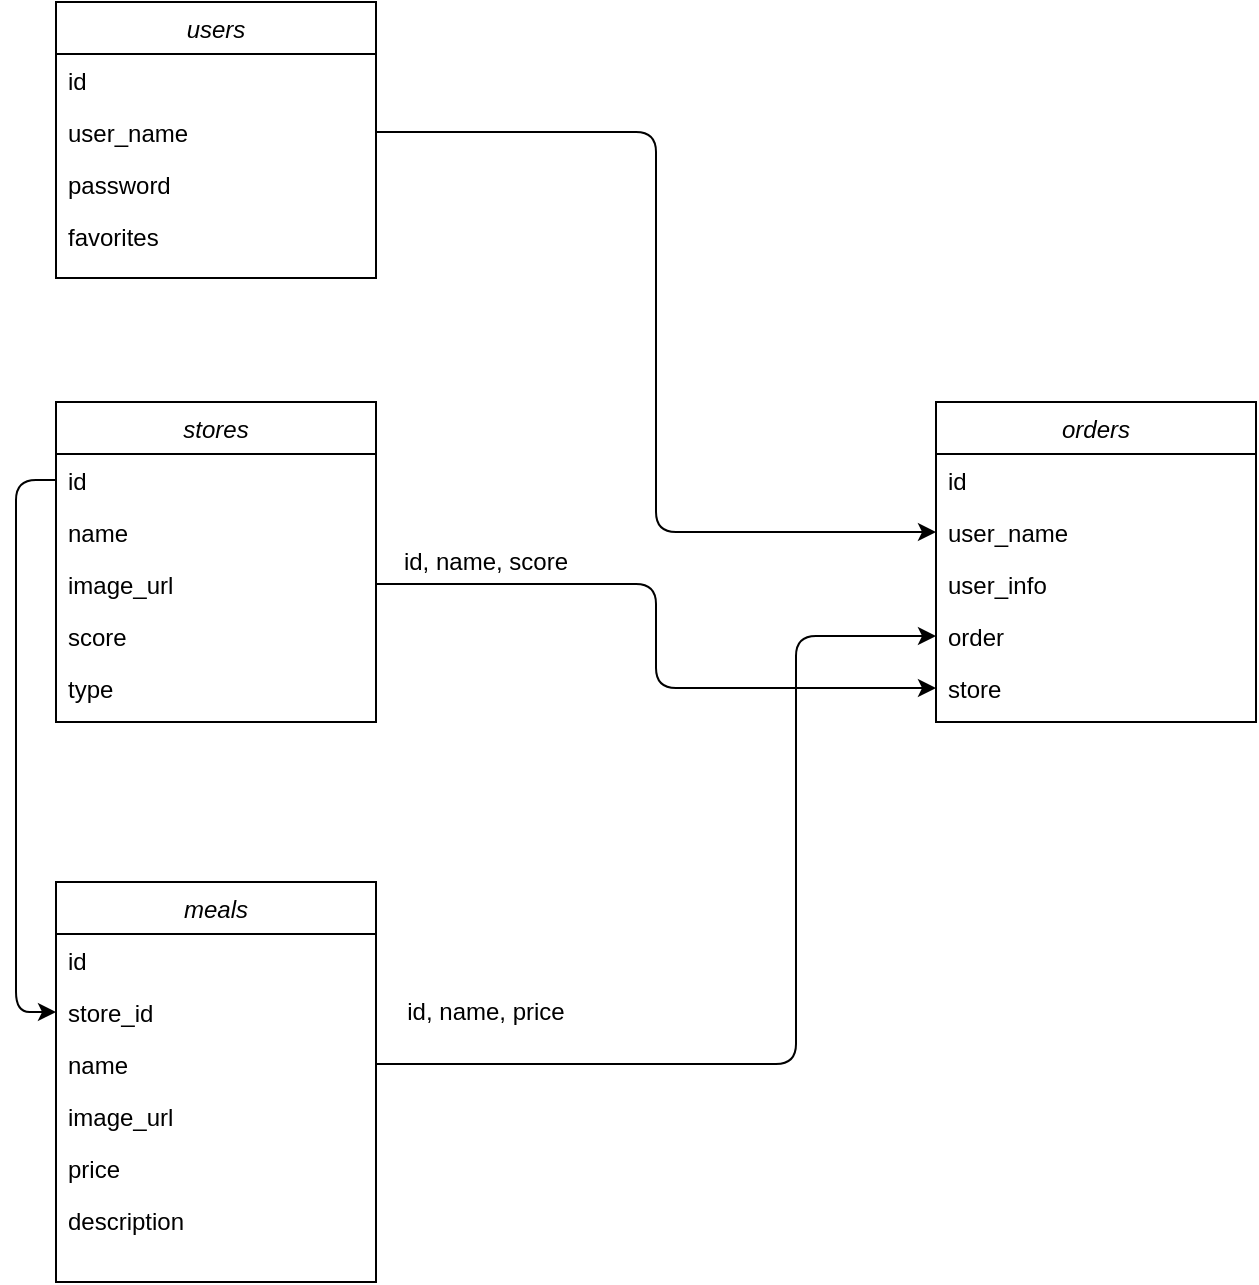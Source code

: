 <mxfile version="15.8.6" type="github">
  <diagram id="C5RBs43oDa-KdzZeNtuy" name="Page-1">
    <mxGraphModel dx="1209" dy="781" grid="1" gridSize="10" guides="1" tooltips="1" connect="1" arrows="1" fold="1" page="1" pageScale="1" pageWidth="827" pageHeight="1169" math="0" shadow="0">
      <root>
        <mxCell id="WIyWlLk6GJQsqaUBKTNV-0" />
        <mxCell id="WIyWlLk6GJQsqaUBKTNV-1" parent="WIyWlLk6GJQsqaUBKTNV-0" />
        <mxCell id="zkfFHV4jXpPFQw0GAbJ--0" value="users" style="swimlane;fontStyle=2;align=center;verticalAlign=top;childLayout=stackLayout;horizontal=1;startSize=26;horizontalStack=0;resizeParent=1;resizeLast=0;collapsible=1;marginBottom=0;shadow=0;strokeWidth=1;rounded=0;" parent="WIyWlLk6GJQsqaUBKTNV-1" vertex="1">
          <mxGeometry x="120" y="120" width="160" height="138" as="geometry">
            <mxRectangle x="230" y="140" width="160" height="26" as="alternateBounds" />
          </mxGeometry>
        </mxCell>
        <mxCell id="zkfFHV4jXpPFQw0GAbJ--1" value="id" style="text;align=left;verticalAlign=top;spacingLeft=4;spacingRight=4;overflow=hidden;rotatable=0;points=[[0,0.5],[1,0.5]];portConstraint=eastwest;rounded=0;" parent="zkfFHV4jXpPFQw0GAbJ--0" vertex="1">
          <mxGeometry y="26" width="160" height="26" as="geometry" />
        </mxCell>
        <mxCell id="zkfFHV4jXpPFQw0GAbJ--2" value="user_name" style="text;align=left;verticalAlign=top;spacingLeft=4;spacingRight=4;overflow=hidden;rotatable=0;points=[[0,0.5],[1,0.5]];portConstraint=eastwest;shadow=0;html=0;rounded=0;" parent="zkfFHV4jXpPFQw0GAbJ--0" vertex="1">
          <mxGeometry y="52" width="160" height="26" as="geometry" />
        </mxCell>
        <mxCell id="zkfFHV4jXpPFQw0GAbJ--3" value="password" style="text;align=left;verticalAlign=top;spacingLeft=4;spacingRight=4;overflow=hidden;rotatable=0;points=[[0,0.5],[1,0.5]];portConstraint=eastwest;shadow=0;html=0;rounded=0;" parent="zkfFHV4jXpPFQw0GAbJ--0" vertex="1">
          <mxGeometry y="78" width="160" height="26" as="geometry" />
        </mxCell>
        <mxCell id="zkfFHV4jXpPFQw0GAbJ--5" value="favorites" style="text;align=left;verticalAlign=top;spacingLeft=4;spacingRight=4;overflow=hidden;rotatable=0;points=[[0,0.5],[1,0.5]];portConstraint=eastwest;rounded=0;" parent="zkfFHV4jXpPFQw0GAbJ--0" vertex="1">
          <mxGeometry y="104" width="160" height="26" as="geometry" />
        </mxCell>
        <mxCell id="X_UxUO8SBArDnKzHvyKM-0" value="orders" style="swimlane;fontStyle=2;align=center;verticalAlign=top;childLayout=stackLayout;horizontal=1;startSize=26;horizontalStack=0;resizeParent=1;resizeLast=0;collapsible=1;marginBottom=0;shadow=0;strokeWidth=1;rounded=0;" vertex="1" parent="WIyWlLk6GJQsqaUBKTNV-1">
          <mxGeometry x="560" y="320" width="160" height="160" as="geometry">
            <mxRectangle x="230" y="140" width="160" height="26" as="alternateBounds" />
          </mxGeometry>
        </mxCell>
        <mxCell id="X_UxUO8SBArDnKzHvyKM-1" value="id" style="text;align=left;verticalAlign=top;spacingLeft=4;spacingRight=4;overflow=hidden;rotatable=0;points=[[0,0.5],[1,0.5]];portConstraint=eastwest;rounded=0;" vertex="1" parent="X_UxUO8SBArDnKzHvyKM-0">
          <mxGeometry y="26" width="160" height="26" as="geometry" />
        </mxCell>
        <mxCell id="X_UxUO8SBArDnKzHvyKM-2" value="user_name" style="text;align=left;verticalAlign=top;spacingLeft=4;spacingRight=4;overflow=hidden;rotatable=0;points=[[0,0.5],[1,0.5]];portConstraint=eastwest;shadow=0;html=0;rounded=0;" vertex="1" parent="X_UxUO8SBArDnKzHvyKM-0">
          <mxGeometry y="52" width="160" height="26" as="geometry" />
        </mxCell>
        <mxCell id="X_UxUO8SBArDnKzHvyKM-4" value="user_info" style="text;align=left;verticalAlign=top;spacingLeft=4;spacingRight=4;overflow=hidden;rotatable=0;points=[[0,0.5],[1,0.5]];portConstraint=eastwest;rounded=0;" vertex="1" parent="X_UxUO8SBArDnKzHvyKM-0">
          <mxGeometry y="78" width="160" height="26" as="geometry" />
        </mxCell>
        <mxCell id="X_UxUO8SBArDnKzHvyKM-6" value="order" style="text;align=left;verticalAlign=top;spacingLeft=4;spacingRight=4;overflow=hidden;rotatable=0;points=[[0,0.5],[1,0.5]];portConstraint=eastwest;shadow=0;html=0;rounded=0;" vertex="1" parent="X_UxUO8SBArDnKzHvyKM-0">
          <mxGeometry y="104" width="160" height="26" as="geometry" />
        </mxCell>
        <mxCell id="X_UxUO8SBArDnKzHvyKM-3" value="store" style="text;align=left;verticalAlign=top;spacingLeft=4;spacingRight=4;overflow=hidden;rotatable=0;points=[[0,0.5],[1,0.5]];portConstraint=eastwest;shadow=0;html=0;rounded=0;" vertex="1" parent="X_UxUO8SBArDnKzHvyKM-0">
          <mxGeometry y="130" width="160" height="26" as="geometry" />
        </mxCell>
        <mxCell id="X_UxUO8SBArDnKzHvyKM-8" value="stores" style="swimlane;fontStyle=2;align=center;verticalAlign=top;childLayout=stackLayout;horizontal=1;startSize=26;horizontalStack=0;resizeParent=1;resizeLast=0;collapsible=1;marginBottom=0;shadow=0;strokeWidth=1;rounded=0;" vertex="1" parent="WIyWlLk6GJQsqaUBKTNV-1">
          <mxGeometry x="120" y="320" width="160" height="160" as="geometry">
            <mxRectangle x="230" y="140" width="160" height="26" as="alternateBounds" />
          </mxGeometry>
        </mxCell>
        <mxCell id="X_UxUO8SBArDnKzHvyKM-9" value="id" style="text;align=left;verticalAlign=top;spacingLeft=4;spacingRight=4;overflow=hidden;rotatable=0;points=[[0,0.5],[1,0.5]];portConstraint=eastwest;rounded=0;" vertex="1" parent="X_UxUO8SBArDnKzHvyKM-8">
          <mxGeometry y="26" width="160" height="26" as="geometry" />
        </mxCell>
        <mxCell id="X_UxUO8SBArDnKzHvyKM-10" value="name" style="text;align=left;verticalAlign=top;spacingLeft=4;spacingRight=4;overflow=hidden;rotatable=0;points=[[0,0.5],[1,0.5]];portConstraint=eastwest;shadow=0;html=0;rounded=0;" vertex="1" parent="X_UxUO8SBArDnKzHvyKM-8">
          <mxGeometry y="52" width="160" height="26" as="geometry" />
        </mxCell>
        <mxCell id="X_UxUO8SBArDnKzHvyKM-11" value="image_url" style="text;align=left;verticalAlign=top;spacingLeft=4;spacingRight=4;overflow=hidden;rotatable=0;points=[[0,0.5],[1,0.5]];portConstraint=eastwest;rounded=0;" vertex="1" parent="X_UxUO8SBArDnKzHvyKM-8">
          <mxGeometry y="78" width="160" height="26" as="geometry" />
        </mxCell>
        <mxCell id="X_UxUO8SBArDnKzHvyKM-12" value="score" style="text;align=left;verticalAlign=top;spacingLeft=4;spacingRight=4;overflow=hidden;rotatable=0;points=[[0,0.5],[1,0.5]];portConstraint=eastwest;shadow=0;html=0;rounded=0;" vertex="1" parent="X_UxUO8SBArDnKzHvyKM-8">
          <mxGeometry y="104" width="160" height="26" as="geometry" />
        </mxCell>
        <mxCell id="X_UxUO8SBArDnKzHvyKM-13" value="type" style="text;align=left;verticalAlign=top;spacingLeft=4;spacingRight=4;overflow=hidden;rotatable=0;points=[[0,0.5],[1,0.5]];portConstraint=eastwest;shadow=0;html=0;rounded=0;" vertex="1" parent="X_UxUO8SBArDnKzHvyKM-8">
          <mxGeometry y="130" width="160" height="26" as="geometry" />
        </mxCell>
        <mxCell id="X_UxUO8SBArDnKzHvyKM-20" value="meals" style="swimlane;fontStyle=2;align=center;verticalAlign=top;childLayout=stackLayout;horizontal=1;startSize=26;horizontalStack=0;resizeParent=1;resizeLast=0;collapsible=1;marginBottom=0;shadow=0;strokeWidth=1;rounded=0;" vertex="1" parent="WIyWlLk6GJQsqaUBKTNV-1">
          <mxGeometry x="120" y="560" width="160" height="200" as="geometry">
            <mxRectangle x="230" y="140" width="160" height="26" as="alternateBounds" />
          </mxGeometry>
        </mxCell>
        <mxCell id="X_UxUO8SBArDnKzHvyKM-21" value="id" style="text;align=left;verticalAlign=top;spacingLeft=4;spacingRight=4;overflow=hidden;rotatable=0;points=[[0,0.5],[1,0.5]];portConstraint=eastwest;rounded=0;" vertex="1" parent="X_UxUO8SBArDnKzHvyKM-20">
          <mxGeometry y="26" width="160" height="26" as="geometry" />
        </mxCell>
        <mxCell id="X_UxUO8SBArDnKzHvyKM-22" value="store_id" style="text;align=left;verticalAlign=top;spacingLeft=4;spacingRight=4;overflow=hidden;rotatable=0;points=[[0,0.5],[1,0.5]];portConstraint=eastwest;shadow=0;html=0;rounded=0;" vertex="1" parent="X_UxUO8SBArDnKzHvyKM-20">
          <mxGeometry y="52" width="160" height="26" as="geometry" />
        </mxCell>
        <mxCell id="X_UxUO8SBArDnKzHvyKM-26" value="name" style="text;align=left;verticalAlign=top;spacingLeft=4;spacingRight=4;overflow=hidden;rotatable=0;points=[[0,0.5],[1,0.5]];portConstraint=eastwest;shadow=0;html=0;rounded=0;" vertex="1" parent="X_UxUO8SBArDnKzHvyKM-20">
          <mxGeometry y="78" width="160" height="26" as="geometry" />
        </mxCell>
        <mxCell id="X_UxUO8SBArDnKzHvyKM-23" value="image_url" style="text;align=left;verticalAlign=top;spacingLeft=4;spacingRight=4;overflow=hidden;rotatable=0;points=[[0,0.5],[1,0.5]];portConstraint=eastwest;rounded=0;" vertex="1" parent="X_UxUO8SBArDnKzHvyKM-20">
          <mxGeometry y="104" width="160" height="26" as="geometry" />
        </mxCell>
        <mxCell id="X_UxUO8SBArDnKzHvyKM-24" value="price" style="text;align=left;verticalAlign=top;spacingLeft=4;spacingRight=4;overflow=hidden;rotatable=0;points=[[0,0.5],[1,0.5]];portConstraint=eastwest;shadow=0;html=0;rounded=0;" vertex="1" parent="X_UxUO8SBArDnKzHvyKM-20">
          <mxGeometry y="130" width="160" height="26" as="geometry" />
        </mxCell>
        <mxCell id="X_UxUO8SBArDnKzHvyKM-25" value="description" style="text;align=left;verticalAlign=top;spacingLeft=4;spacingRight=4;overflow=hidden;rotatable=0;points=[[0,0.5],[1,0.5]];portConstraint=eastwest;shadow=0;html=0;rounded=0;" vertex="1" parent="X_UxUO8SBArDnKzHvyKM-20">
          <mxGeometry y="156" width="160" height="26" as="geometry" />
        </mxCell>
        <mxCell id="X_UxUO8SBArDnKzHvyKM-28" style="edgeStyle=orthogonalEdgeStyle;orthogonalLoop=1;jettySize=auto;html=1;exitX=1;exitY=0.5;exitDx=0;exitDy=0;" edge="1" parent="WIyWlLk6GJQsqaUBKTNV-1" source="zkfFHV4jXpPFQw0GAbJ--2" target="X_UxUO8SBArDnKzHvyKM-2">
          <mxGeometry relative="1" as="geometry" />
        </mxCell>
        <mxCell id="X_UxUO8SBArDnKzHvyKM-30" value="id, name, score" style="text;html=1;strokeColor=none;fillColor=none;align=center;verticalAlign=middle;whiteSpace=wrap;rounded=0;" vertex="1" parent="WIyWlLk6GJQsqaUBKTNV-1">
          <mxGeometry x="290" y="385" width="90" height="30" as="geometry" />
        </mxCell>
        <mxCell id="X_UxUO8SBArDnKzHvyKM-32" style="edgeStyle=orthogonalEdgeStyle;orthogonalLoop=1;jettySize=auto;html=1;exitX=0;exitY=0.5;exitDx=0;exitDy=0;entryX=0;entryY=0.5;entryDx=0;entryDy=0;" edge="1" parent="WIyWlLk6GJQsqaUBKTNV-1" source="X_UxUO8SBArDnKzHvyKM-9" target="X_UxUO8SBArDnKzHvyKM-22">
          <mxGeometry relative="1" as="geometry" />
        </mxCell>
        <mxCell id="X_UxUO8SBArDnKzHvyKM-36" style="edgeStyle=orthogonalEdgeStyle;orthogonalLoop=1;jettySize=auto;html=1;exitX=1;exitY=0.5;exitDx=0;exitDy=0;entryX=0;entryY=0.5;entryDx=0;entryDy=0;" edge="1" parent="WIyWlLk6GJQsqaUBKTNV-1" source="X_UxUO8SBArDnKzHvyKM-26" target="X_UxUO8SBArDnKzHvyKM-6">
          <mxGeometry relative="1" as="geometry">
            <Array as="points">
              <mxPoint x="490" y="651" />
              <mxPoint x="490" y="437" />
            </Array>
          </mxGeometry>
        </mxCell>
        <mxCell id="X_UxUO8SBArDnKzHvyKM-37" value="id, name, price" style="text;html=1;strokeColor=none;fillColor=none;align=center;verticalAlign=middle;whiteSpace=wrap;rounded=0;" vertex="1" parent="WIyWlLk6GJQsqaUBKTNV-1">
          <mxGeometry x="290" y="610" width="90" height="30" as="geometry" />
        </mxCell>
        <mxCell id="X_UxUO8SBArDnKzHvyKM-39" style="edgeStyle=orthogonalEdgeStyle;orthogonalLoop=1;jettySize=auto;html=1;exitX=1;exitY=0.5;exitDx=0;exitDy=0;entryX=0;entryY=0.5;entryDx=0;entryDy=0;" edge="1" parent="WIyWlLk6GJQsqaUBKTNV-1" source="X_UxUO8SBArDnKzHvyKM-11" target="X_UxUO8SBArDnKzHvyKM-3">
          <mxGeometry relative="1" as="geometry" />
        </mxCell>
      </root>
    </mxGraphModel>
  </diagram>
</mxfile>
